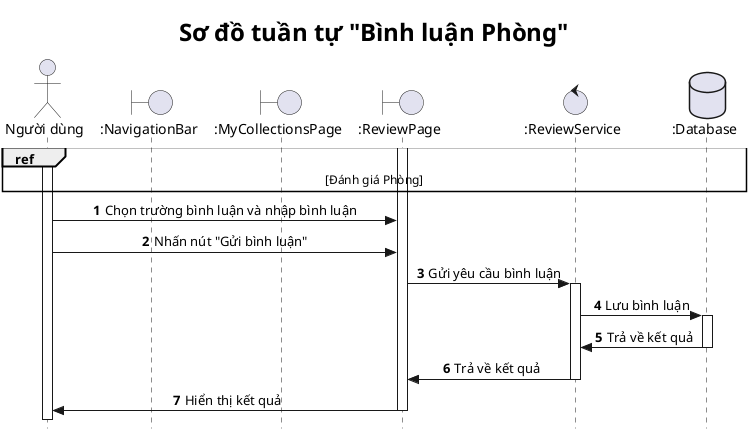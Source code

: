 @startuml

title <size: 24> Sơ đồ tuần tự "Bình luận Phòng" </size>

skinparam style strictuml
skinparam SequenceMessageAlignment center

autonumber

actor "Người dùng" as U
boundary ":NavigationBar" as NB  
boundary ":MyCollectionsPage" as MCP
boundary ":ReviewPage" as RP
control ":ReviewService" as RS
database ":Database" as DB  

ref over U, DB
    [Đánh giá Phòng]
end ref

activate U
activate RP

U -> RP: Chọn trường bình luận và nhập bình luận
U -> RP: Nhấn nút "Gửi bình luận"
RP -> RS: Gửi yêu cầu bình luận
activate RS
RS -> DB: Lưu bình luận
activate DB
DB -> RS: Trả về kết quả
deactivate DB
RS -> RP: Trả về kết quả
deactivate RS
RP -> U: Hiển thị kết quả
deactivate RP


@enduml